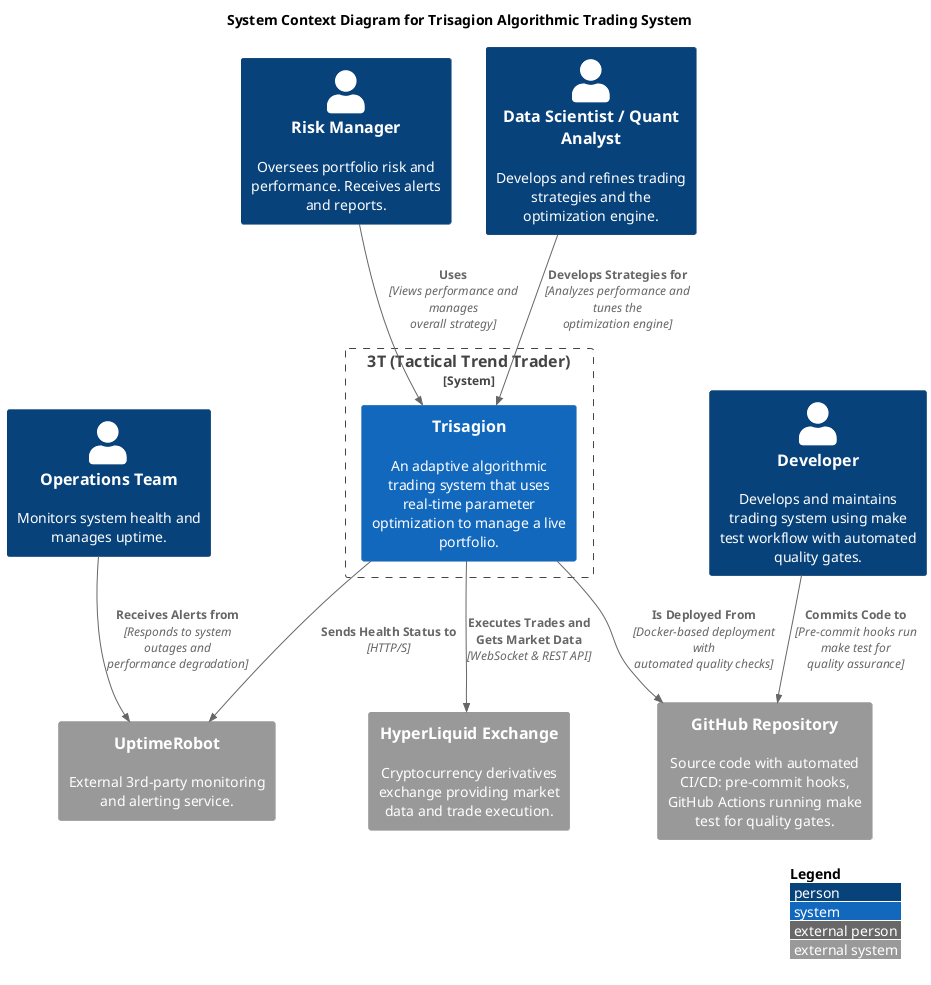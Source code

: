 @startuml trisagion_system_context

!include <C4/C4_Context.puml>

LAYOUT_WITH_LEGEND()
LAYOUT_TOP_DOWN()

title System Context Diagram for Trisagion Algorithmic Trading System

Person(risk_manager, "Risk Manager", "Oversees portfolio risk and performance. Receives alerts and reports.")
Person(quant, "Data Scientist / Quant Analyst", "Develops and refines trading strategies and the optimization engine.")
Person(developer, "Developer", "Develops and maintains trading system using make test workflow with automated quality gates.")
Person(ops_team, "Operations Team", "Monitors system health and manages uptime.")

System_Ext(hyperliquid, "HyperLiquid Exchange", "Cryptocurrency derivatives exchange providing market data and trade execution.")
System_Ext(uptime_robot, "UptimeRobot", "External 3rd-party monitoring and alerting service.")
System_Ext(github_repo, "GitHub Repository", "Source code with automated CI/CD: pre-commit hooks, GitHub Actions running make test for quality gates.")

System_Boundary(c1, "3T (Tactical Trend Trader)") {
    System(trisagion, "Trisagion", "An adaptive algorithmic trading system that uses real-time parameter optimization to manage a live portfolio.")
}

Rel(risk_manager, trisagion, "Uses", "Views performance and manages overall strategy")
Rel(quant, trisagion, "Develops Strategies for", "Analyzes performance and tunes the optimization engine")
Rel(developer, github_repo, "Commits Code to", "Pre-commit hooks run make test for quality assurance")
Rel(ops_team, uptime_robot, "Receives Alerts from", "Responds to system outages and performance degradation")

Rel(trisagion, hyperliquid, "Executes Trades and Gets Market Data", "WebSocket & REST API")
Rel(trisagion, uptime_robot, "Sends Health Status to", "HTTP/S")
Rel(trisagion, github_repo, "Is Deployed From", "Docker-based deployment with automated quality checks")

@enduml
